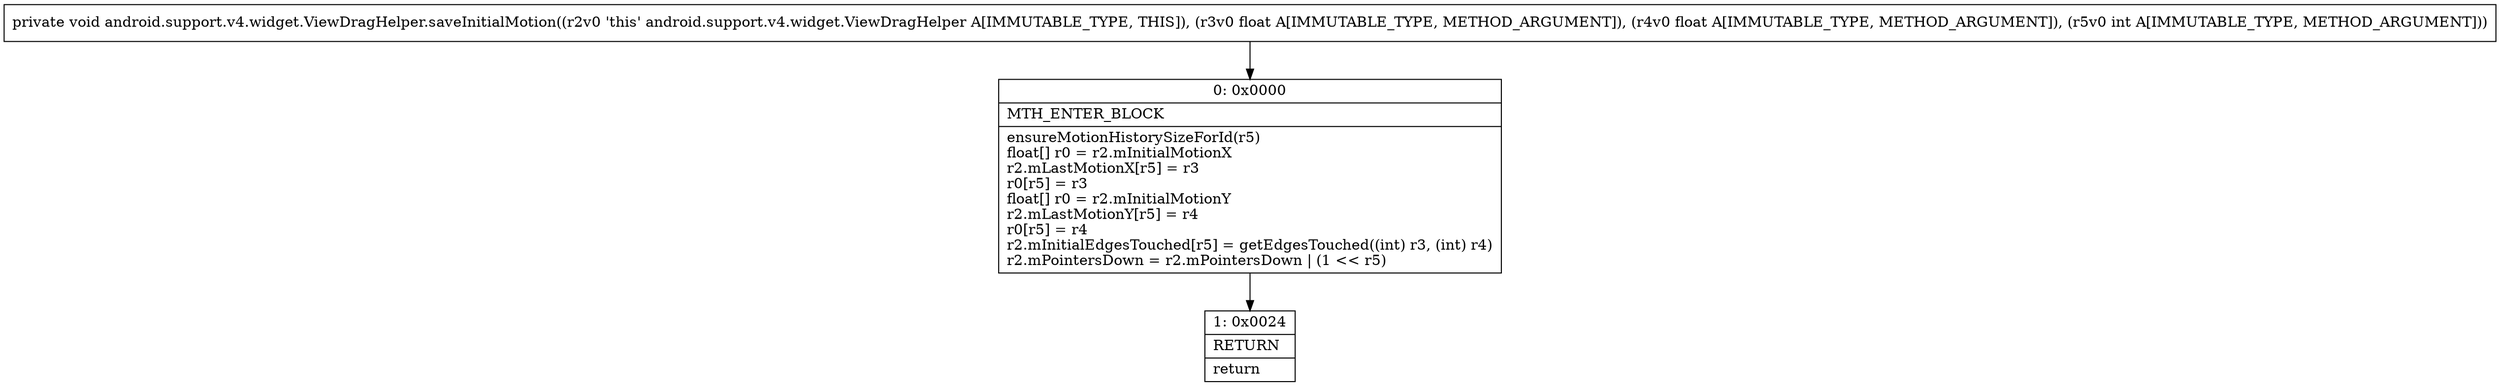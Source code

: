 digraph "CFG forandroid.support.v4.widget.ViewDragHelper.saveInitialMotion(FFI)V" {
Node_0 [shape=record,label="{0\:\ 0x0000|MTH_ENTER_BLOCK\l|ensureMotionHistorySizeForId(r5)\lfloat[] r0 = r2.mInitialMotionX\lr2.mLastMotionX[r5] = r3\lr0[r5] = r3\lfloat[] r0 = r2.mInitialMotionY\lr2.mLastMotionY[r5] = r4\lr0[r5] = r4\lr2.mInitialEdgesTouched[r5] = getEdgesTouched((int) r3, (int) r4)\lr2.mPointersDown = r2.mPointersDown \| (1 \<\< r5)\l}"];
Node_1 [shape=record,label="{1\:\ 0x0024|RETURN\l|return\l}"];
MethodNode[shape=record,label="{private void android.support.v4.widget.ViewDragHelper.saveInitialMotion((r2v0 'this' android.support.v4.widget.ViewDragHelper A[IMMUTABLE_TYPE, THIS]), (r3v0 float A[IMMUTABLE_TYPE, METHOD_ARGUMENT]), (r4v0 float A[IMMUTABLE_TYPE, METHOD_ARGUMENT]), (r5v0 int A[IMMUTABLE_TYPE, METHOD_ARGUMENT])) }"];
MethodNode -> Node_0;
Node_0 -> Node_1;
}


